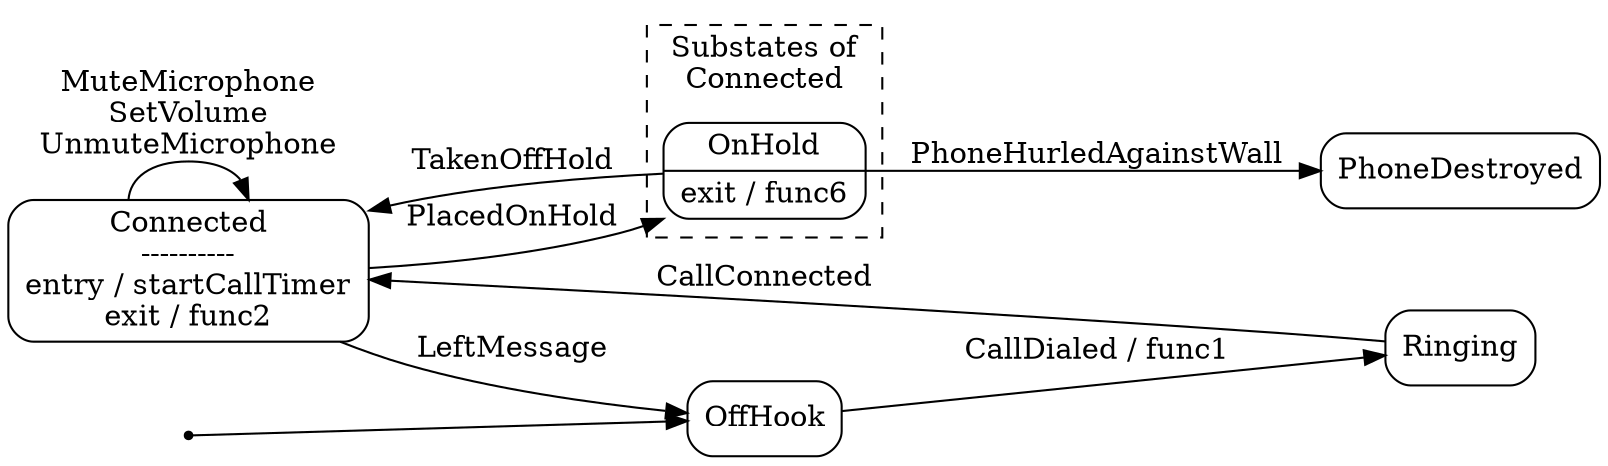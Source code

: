 digraph {
	compound=true;
	node [shape=Mrecord];
	rankdir="LR";

	Connected [label="Connected\n----------\nentry / startCallTimer\nexit / func2"];
	subgraph cluster_Connected {
		label="Substates of\nConnected";
		style="dashed";
		OnHold [label="OnHold|exit / func6"];
	}
	OffHook [label="OffHook"];
	Ringing [label="Ringing"];
	Connected -> OffHook [label="LeftMessage"];
	Connected -> Connected [label="MuteMicrophone\nSetVolume\nUnmuteMicrophone"];
	Connected -> OnHold [label="PlacedOnHold"];
	OffHook -> Ringing [label="CallDialed / func1"];
	OnHold -> PhoneDestroyed [label="PhoneHurledAgainstWall"];
	OnHold -> Connected [label="TakenOffHold"];
	Ringing -> Connected [label="CallConnected"];
	init [label="", shape=point];
	init -> OffHook
}
